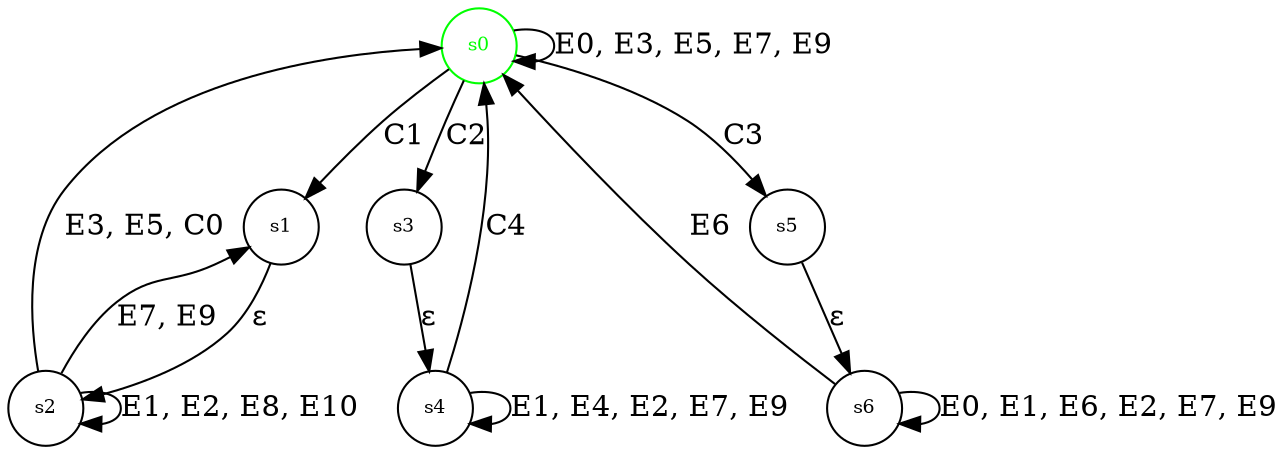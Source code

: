 
digraph ColumnResizing{
  node [shape = circle, fontsize = 9];
  edge [ fontsize = 14];

  s0 [label="s0" color = green, fontcolor = green,];
  s1 [label="s1"];
  s2 [label="s2"];
  s3 [label="s3"];
  s4 [label="s4"];
  s5 [label="s5"];
  s6 [label="s6"];


  s0 -> s0 [label = "E0, E3, E5, E7, E9"];
  s0 -> s1 [label = "C1"];
  s0 -> s3 [label = "C2"];
  s0 -> s5 [label = "C3"];
  s1 -> s2 [label = "&#949;"];
  s2 -> s2 [label = "E1, E2, E8, E10"];
  s2 -> s1 [label = "E7, E9"];
  s2 -> s0 [label = "E3, E5, C0" ];
  s3 -> s4 [label = "&#949;"];
  s4 -> s4 [label = "E1, E4, E2, E7, E9"];
  s4 -> s0 [label = "C4"];
  s5 -> s6 [label = "&#949;"];
  s6 -> s0 [label = "E6"];
  s6 -> s6 [label = "E0, E1, E6, E2, E7, E9"];
  
}

/**
Fields:
selectedRows (ArrayTableModel) 
  - The model that keeps track of which rows are selected
highlightedRow (number) - The row currently highlighted
previousRow (number) - The last row that was current
currentRow (number) - The row the mouse is currently inside or 
  that the keyboard is focued on
isShiftDown (boolean) - Keeps track of if SHIFT is down
isCtrlDown (boolean) - Keeps track of if CTRL is down
isMouseDown (boolean) - Keeps track of the left mouse button
isUpDown (boolean) - Keeps track of if the up key is down
isDownDown (boolean) - Keeps track of if the down key is down
isAdding (boolean) - Keeps track of if rows should be added

Init:
selectedRows = []
hilightedRow = 0
previousRow = 0
currentRow = 0
isShiftDown = false
isCtrlDown = false
isMouseDown = false
isUpDown = false
isDownDown = false
isAdding = true

States:
s0: Starting state.
s1:
  selectedRows = clear all true values
  highlightedRow = currentRow
  previousRow = highlightedRow
s2:
  if(currentRow >= previousRow && currentRow >= highlightedRow
      || currentRow <= previousRow && currentRow <= highlightedRow) {
    add rows from previousRow to currentRow
  } else {
    remove rows from previousRow to currentRow
  }
s3:
  selectedRows = clear all true values
  previousRow = highlightedRow
s4: 
  if(currentRow >= previousRow && currentRow >= highlightedRow
      || currentRow <= previousRow && currentRow <= highlightedRow) {
    add rows from previousRow to currentRow
  } else {
    remove rows from previousRow to currentRow
  }
s5:
  highlightedRow = currentRow
  previousRow = highlightedRow
  if(current in selected[]) {
    isAdding = false;
  } else {
    isAdding = true;
  }
s6:
  if(isAdding) {
    if(currentRow >= previousRow && currentRow >= highlightedRow
        || currentRow <= previousRow && currentRow <= highlightedRow) {
      add rows from previousRow to currentRow
    } else {
      remove rows from previousRow to currentRow
    }
  } else {
    if(currentRow >= previousRow && currentRow >= highlightedRow
        || currentRow <= previousRow && currentRow <= highlightedRow) {
      add rows from previousRow to currentRow
    } else {
      remove rows from previousRow to currentRow
    }
  }

C0: !isMouseDown and !isUpDown and !isDownDown
C1: !isShiftDown and !isCtrlDown and (isMouseDown or isUpDown or isDownDown) 
C2: isShiftDown && (isMouseDown or isUpDown or isDownDown)
C3: isCtrlDown && (isMouseDown or isUpDown or isDownDown)
C4: !isMouseDown && !isShiftDown

E0: Mouse Down
  isMouseDown = true
  currentRow = row
E1: Mouse Up
  isMouseDown = false
E2: Mouse Enters a row
  if(isMouseDown): 
    currentRow = row
E3: Shift Down
  isShiftDown = true
E4: Shift Up
  isShiftDown = false
E5: Ctrl Down
  isCtrlDown = true
E6: Ctrl Up
  isCtrlDown = false
E7: Up Button Down
  isUpDown = true
  previousRow = currentRow
  if (currentRow != 0):
  currentRow = currentRow - 1
E8: Up Button Up
  isUpDown = false
E9: Down Button Down
  isDownDown = true
  previousRow = currentRow
  currentRow = currentRow + 1
E10: Down Button Up
   isDownDown = false
*/
